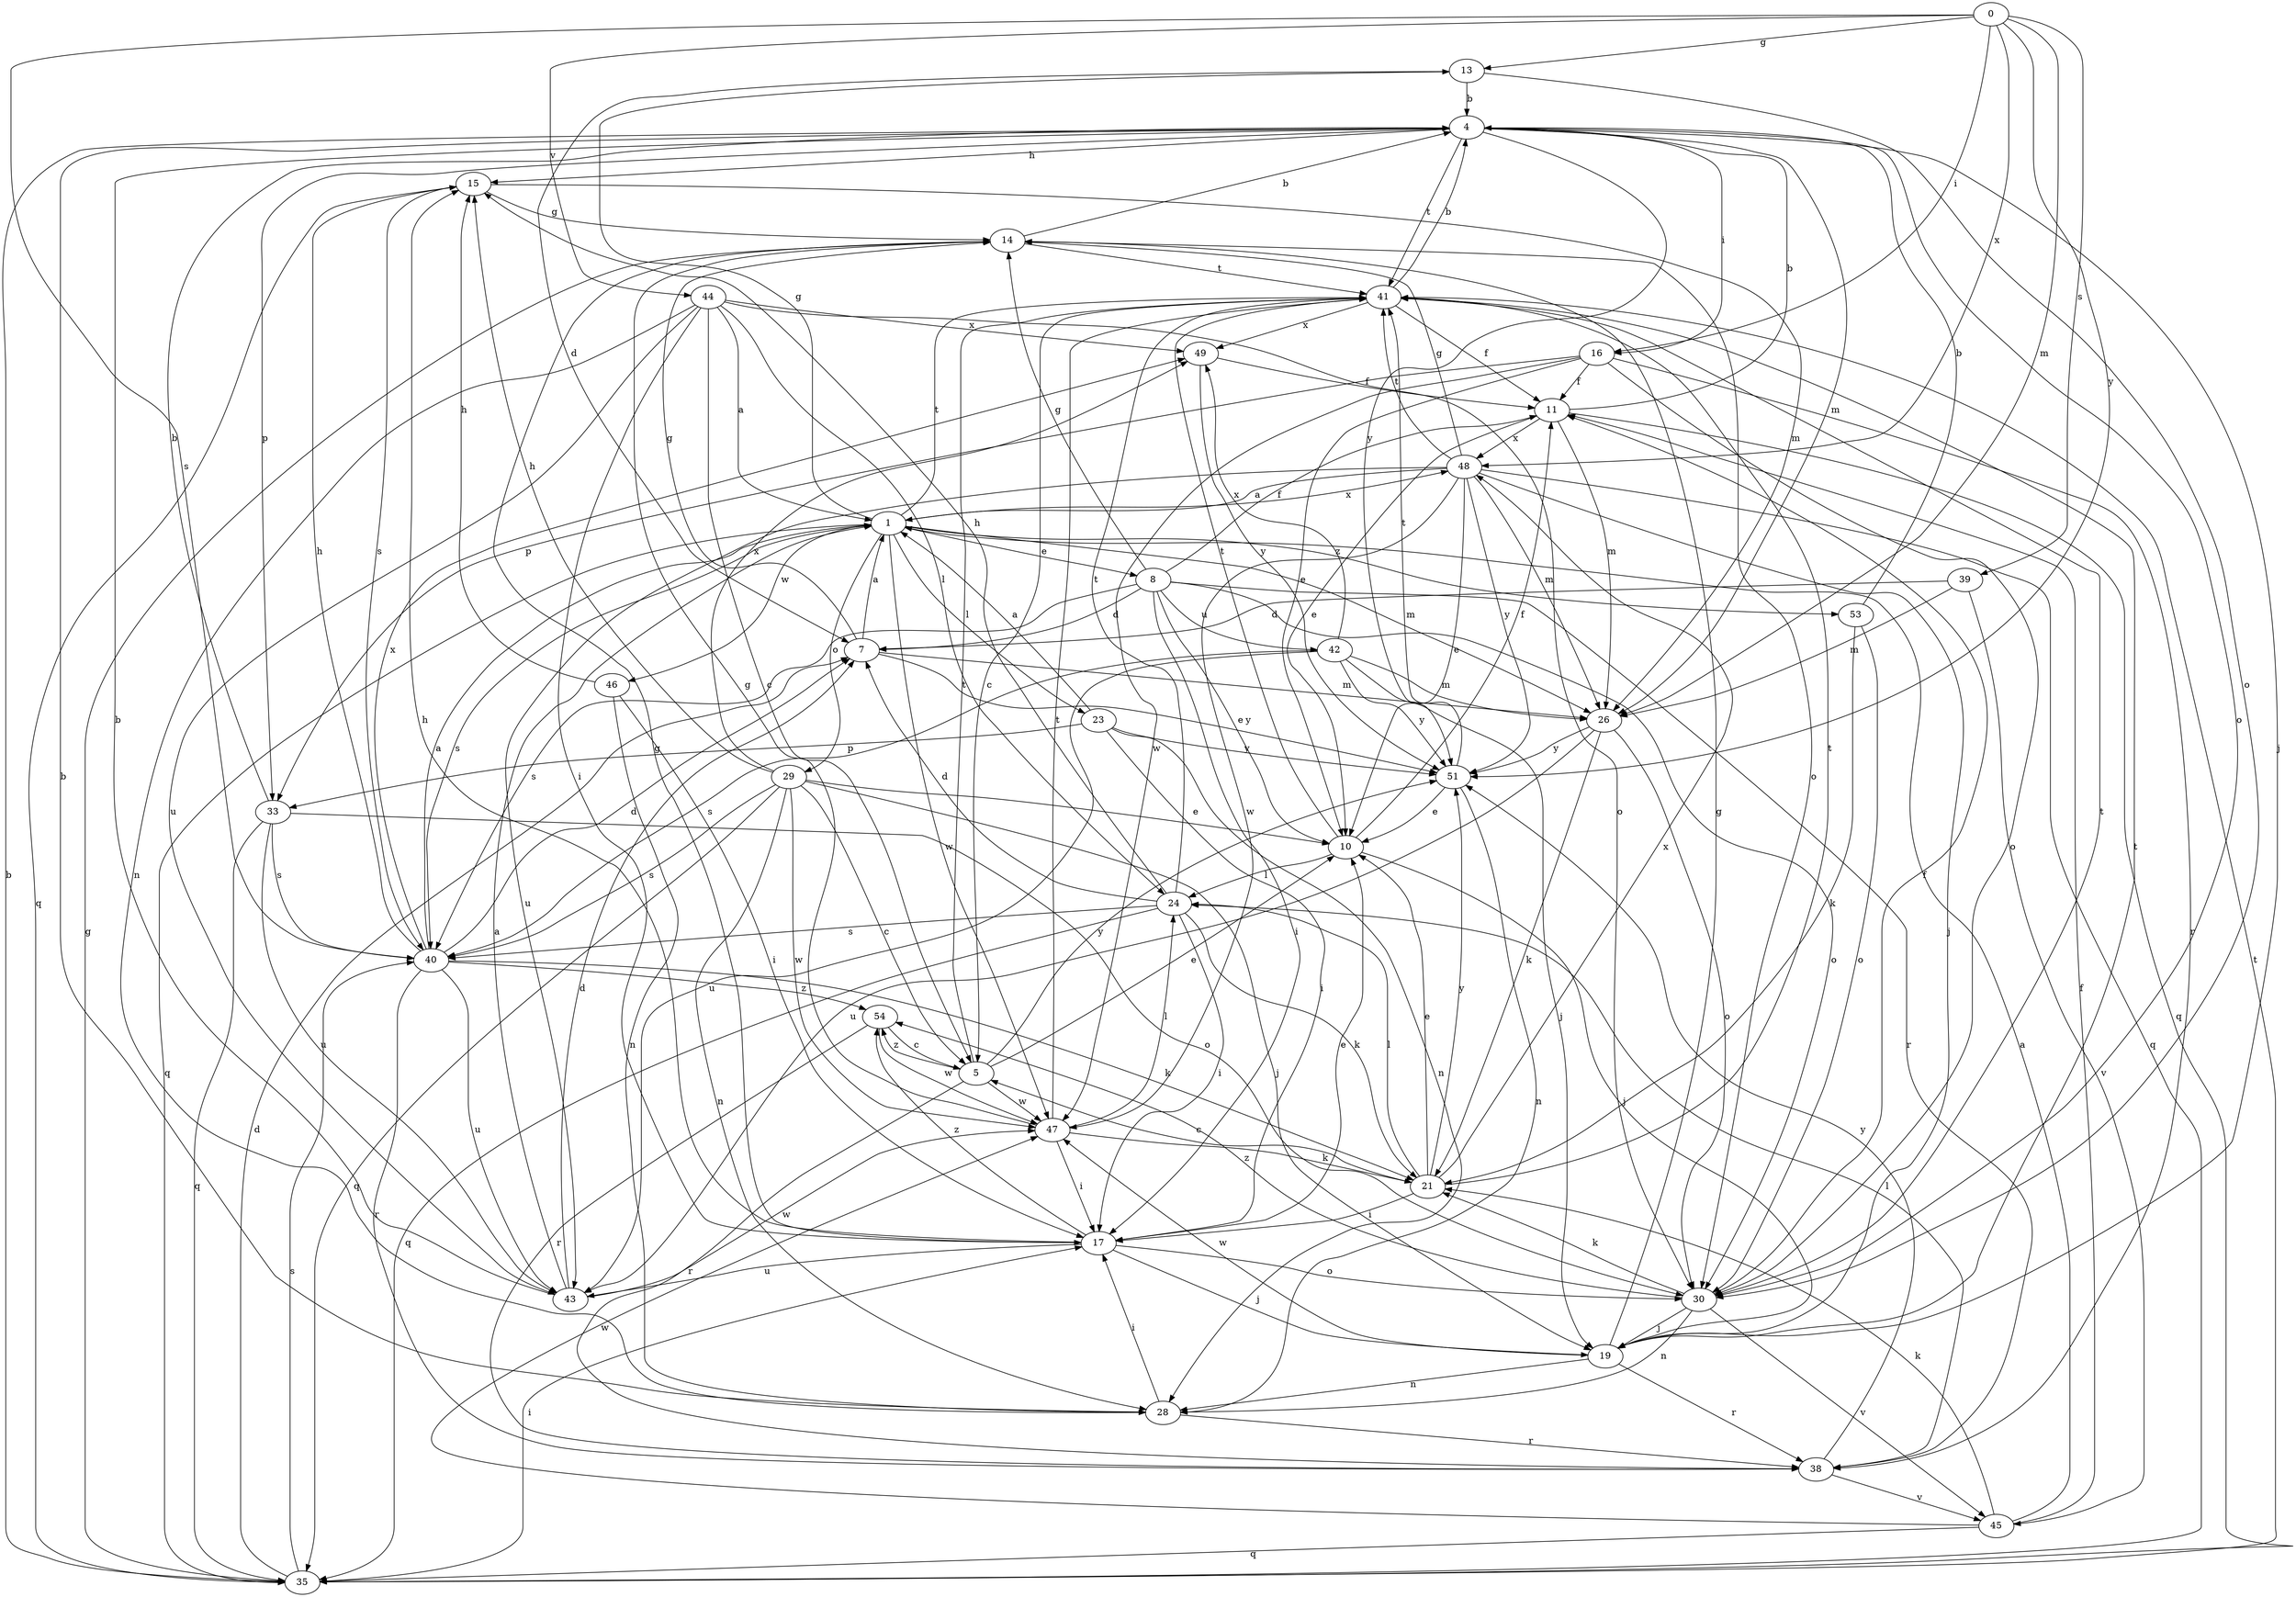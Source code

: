 strict digraph  {
0;
1;
4;
5;
7;
8;
10;
11;
13;
14;
15;
16;
17;
19;
21;
23;
24;
26;
28;
29;
30;
33;
35;
38;
39;
40;
41;
42;
43;
44;
45;
46;
47;
48;
49;
51;
53;
54;
0 -> 13  [label=g];
0 -> 16  [label=i];
0 -> 26  [label=m];
0 -> 39  [label=s];
0 -> 40  [label=s];
0 -> 44  [label=v];
0 -> 48  [label=x];
0 -> 51  [label=y];
1 -> 8  [label=e];
1 -> 13  [label=g];
1 -> 23  [label=l];
1 -> 26  [label=m];
1 -> 29  [label=o];
1 -> 35  [label=q];
1 -> 40  [label=s];
1 -> 41  [label=t];
1 -> 46  [label=w];
1 -> 47  [label=w];
1 -> 48  [label=x];
1 -> 53  [label=z];
4 -> 15  [label=h];
4 -> 16  [label=i];
4 -> 19  [label=j];
4 -> 26  [label=m];
4 -> 30  [label=o];
4 -> 33  [label=p];
4 -> 41  [label=t];
4 -> 51  [label=y];
5 -> 10  [label=e];
5 -> 38  [label=r];
5 -> 41  [label=t];
5 -> 47  [label=w];
5 -> 51  [label=y];
5 -> 54  [label=z];
7 -> 1  [label=a];
7 -> 14  [label=g];
7 -> 26  [label=m];
7 -> 51  [label=y];
8 -> 7  [label=d];
8 -> 10  [label=e];
8 -> 11  [label=f];
8 -> 14  [label=g];
8 -> 17  [label=i];
8 -> 30  [label=o];
8 -> 38  [label=r];
8 -> 40  [label=s];
8 -> 42  [label=u];
10 -> 11  [label=f];
10 -> 19  [label=j];
10 -> 24  [label=l];
10 -> 41  [label=t];
11 -> 4  [label=b];
11 -> 10  [label=e];
11 -> 26  [label=m];
11 -> 35  [label=q];
11 -> 48  [label=x];
13 -> 4  [label=b];
13 -> 7  [label=d];
13 -> 30  [label=o];
14 -> 4  [label=b];
14 -> 30  [label=o];
14 -> 41  [label=t];
15 -> 14  [label=g];
15 -> 26  [label=m];
15 -> 35  [label=q];
15 -> 40  [label=s];
16 -> 10  [label=e];
16 -> 11  [label=f];
16 -> 30  [label=o];
16 -> 33  [label=p];
16 -> 38  [label=r];
16 -> 47  [label=w];
17 -> 10  [label=e];
17 -> 14  [label=g];
17 -> 15  [label=h];
17 -> 19  [label=j];
17 -> 30  [label=o];
17 -> 43  [label=u];
17 -> 54  [label=z];
19 -> 14  [label=g];
19 -> 28  [label=n];
19 -> 38  [label=r];
19 -> 41  [label=t];
19 -> 47  [label=w];
21 -> 5  [label=c];
21 -> 10  [label=e];
21 -> 17  [label=i];
21 -> 24  [label=l];
21 -> 41  [label=t];
21 -> 48  [label=x];
21 -> 51  [label=y];
23 -> 1  [label=a];
23 -> 17  [label=i];
23 -> 28  [label=n];
23 -> 33  [label=p];
23 -> 51  [label=y];
24 -> 7  [label=d];
24 -> 15  [label=h];
24 -> 17  [label=i];
24 -> 21  [label=k];
24 -> 35  [label=q];
24 -> 40  [label=s];
24 -> 41  [label=t];
26 -> 21  [label=k];
26 -> 30  [label=o];
26 -> 43  [label=u];
26 -> 51  [label=y];
28 -> 4  [label=b];
28 -> 17  [label=i];
28 -> 38  [label=r];
29 -> 5  [label=c];
29 -> 10  [label=e];
29 -> 15  [label=h];
29 -> 19  [label=j];
29 -> 28  [label=n];
29 -> 35  [label=q];
29 -> 40  [label=s];
29 -> 47  [label=w];
29 -> 49  [label=x];
30 -> 11  [label=f];
30 -> 19  [label=j];
30 -> 21  [label=k];
30 -> 28  [label=n];
30 -> 41  [label=t];
30 -> 45  [label=v];
30 -> 54  [label=z];
33 -> 4  [label=b];
33 -> 30  [label=o];
33 -> 35  [label=q];
33 -> 40  [label=s];
33 -> 43  [label=u];
35 -> 4  [label=b];
35 -> 7  [label=d];
35 -> 14  [label=g];
35 -> 17  [label=i];
35 -> 40  [label=s];
35 -> 41  [label=t];
38 -> 24  [label=l];
38 -> 45  [label=v];
38 -> 51  [label=y];
39 -> 7  [label=d];
39 -> 26  [label=m];
39 -> 45  [label=v];
40 -> 1  [label=a];
40 -> 7  [label=d];
40 -> 15  [label=h];
40 -> 21  [label=k];
40 -> 38  [label=r];
40 -> 43  [label=u];
40 -> 49  [label=x];
40 -> 54  [label=z];
41 -> 4  [label=b];
41 -> 5  [label=c];
41 -> 11  [label=f];
41 -> 49  [label=x];
42 -> 19  [label=j];
42 -> 26  [label=m];
42 -> 40  [label=s];
42 -> 43  [label=u];
42 -> 49  [label=x];
42 -> 51  [label=y];
43 -> 1  [label=a];
43 -> 4  [label=b];
43 -> 7  [label=d];
43 -> 47  [label=w];
44 -> 1  [label=a];
44 -> 5  [label=c];
44 -> 17  [label=i];
44 -> 24  [label=l];
44 -> 28  [label=n];
44 -> 30  [label=o];
44 -> 43  [label=u];
44 -> 49  [label=x];
45 -> 1  [label=a];
45 -> 11  [label=f];
45 -> 21  [label=k];
45 -> 35  [label=q];
45 -> 47  [label=w];
46 -> 15  [label=h];
46 -> 17  [label=i];
46 -> 28  [label=n];
47 -> 14  [label=g];
47 -> 17  [label=i];
47 -> 21  [label=k];
47 -> 24  [label=l];
47 -> 41  [label=t];
48 -> 1  [label=a];
48 -> 10  [label=e];
48 -> 14  [label=g];
48 -> 19  [label=j];
48 -> 26  [label=m];
48 -> 35  [label=q];
48 -> 41  [label=t];
48 -> 43  [label=u];
48 -> 47  [label=w];
48 -> 51  [label=y];
49 -> 11  [label=f];
49 -> 51  [label=y];
51 -> 10  [label=e];
51 -> 28  [label=n];
51 -> 41  [label=t];
53 -> 4  [label=b];
53 -> 21  [label=k];
53 -> 30  [label=o];
54 -> 5  [label=c];
54 -> 38  [label=r];
54 -> 47  [label=w];
}
